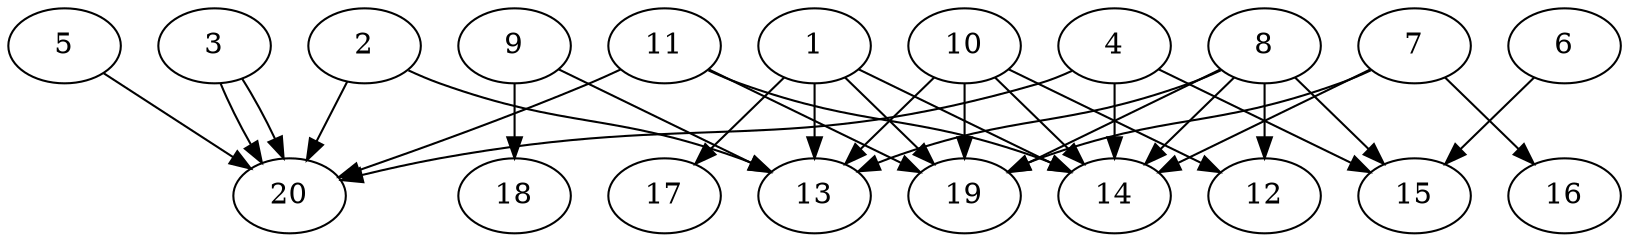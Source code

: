 // DAG automatically generated by daggen at Thu Oct  3 13:58:43 2019
// ./daggen --dot -n 20 --ccr 0.4 --fat 0.7 --regular 0.5 --density 0.6 --mindata 5242880 --maxdata 52428800 
digraph G {
  1 [size="42234880", alpha="0.02", expect_size="16893952"] 
  1 -> 13 [size ="16893952"]
  1 -> 14 [size ="16893952"]
  1 -> 17 [size ="16893952"]
  1 -> 19 [size ="16893952"]
  2 [size="27712000", alpha="0.05", expect_size="11084800"] 
  2 -> 13 [size ="11084800"]
  2 -> 20 [size ="11084800"]
  3 [size="30492160", alpha="0.11", expect_size="12196864"] 
  3 -> 20 [size ="12196864"]
  3 -> 20 [size ="12196864"]
  4 [size="104202240", alpha="0.03", expect_size="41680896"] 
  4 -> 14 [size ="41680896"]
  4 -> 15 [size ="41680896"]
  4 -> 20 [size ="41680896"]
  5 [size="127219200", alpha="0.15", expect_size="50887680"] 
  5 -> 20 [size ="50887680"]
  6 [size="82933760", alpha="0.06", expect_size="33173504"] 
  6 -> 15 [size ="33173504"]
  7 [size="27466240", alpha="0.10", expect_size="10986496"] 
  7 -> 14 [size ="10986496"]
  7 -> 16 [size ="10986496"]
  7 -> 19 [size ="10986496"]
  8 [size="62351360", alpha="0.16", expect_size="24940544"] 
  8 -> 12 [size ="24940544"]
  8 -> 13 [size ="24940544"]
  8 -> 14 [size ="24940544"]
  8 -> 15 [size ="24940544"]
  8 -> 19 [size ="24940544"]
  9 [size="62243840", alpha="0.07", expect_size="24897536"] 
  9 -> 13 [size ="24897536"]
  9 -> 18 [size ="24897536"]
  10 [size="79884800", alpha="0.05", expect_size="31953920"] 
  10 -> 12 [size ="31953920"]
  10 -> 13 [size ="31953920"]
  10 -> 14 [size ="31953920"]
  10 -> 19 [size ="31953920"]
  11 [size="74053120", alpha="0.06", expect_size="29621248"] 
  11 -> 14 [size ="29621248"]
  11 -> 19 [size ="29621248"]
  11 -> 20 [size ="29621248"]
  12 [size="88256000", alpha="0.08", expect_size="35302400"] 
  13 [size="118622720", alpha="0.11", expect_size="47449088"] 
  14 [size="67635200", alpha="0.07", expect_size="27054080"] 
  15 [size="85849600", alpha="0.20", expect_size="34339840"] 
  16 [size="53429760", alpha="0.07", expect_size="21371904"] 
  17 [size="89013760", alpha="0.07", expect_size="35605504"] 
  18 [size="30681600", alpha="0.17", expect_size="12272640"] 
  19 [size="122711040", alpha="0.04", expect_size="49084416"] 
  20 [size="44756480", alpha="0.10", expect_size="17902592"] 
}

